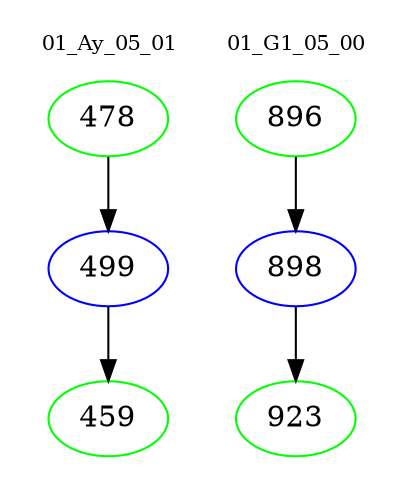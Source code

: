 digraph{
subgraph cluster_0 {
color = white
label = "01_Ay_05_01";
fontsize=10;
T0_478 [label="478", color="green"]
T0_478 -> T0_499 [color="black"]
T0_499 [label="499", color="blue"]
T0_499 -> T0_459 [color="black"]
T0_459 [label="459", color="green"]
}
subgraph cluster_1 {
color = white
label = "01_G1_05_00";
fontsize=10;
T1_896 [label="896", color="green"]
T1_896 -> T1_898 [color="black"]
T1_898 [label="898", color="blue"]
T1_898 -> T1_923 [color="black"]
T1_923 [label="923", color="green"]
}
}
